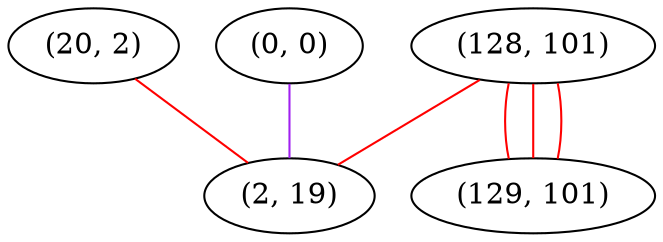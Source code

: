graph "" {
"(20, 2)";
"(128, 101)";
"(0, 0)";
"(2, 19)";
"(129, 101)";
"(20, 2)" -- "(2, 19)"  [color=red, key=0, weight=1];
"(128, 101)" -- "(129, 101)"  [color=red, key=0, weight=1];
"(128, 101)" -- "(129, 101)"  [color=red, key=1, weight=1];
"(128, 101)" -- "(129, 101)"  [color=red, key=2, weight=1];
"(128, 101)" -- "(2, 19)"  [color=red, key=0, weight=1];
"(0, 0)" -- "(2, 19)"  [color=purple, key=0, weight=4];
}
